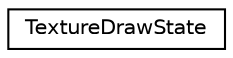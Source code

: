 digraph G
{
  edge [fontname="Helvetica",fontsize="10",labelfontname="Helvetica",labelfontsize="10"];
  node [fontname="Helvetica",fontsize="10",shape=record];
  rankdir=LR;
  Node1 [label="TextureDrawState",height=0.2,width=0.4,color="black", fillcolor="white", style="filled",URL="$df/d00/structTextureDrawState.html"];
}
